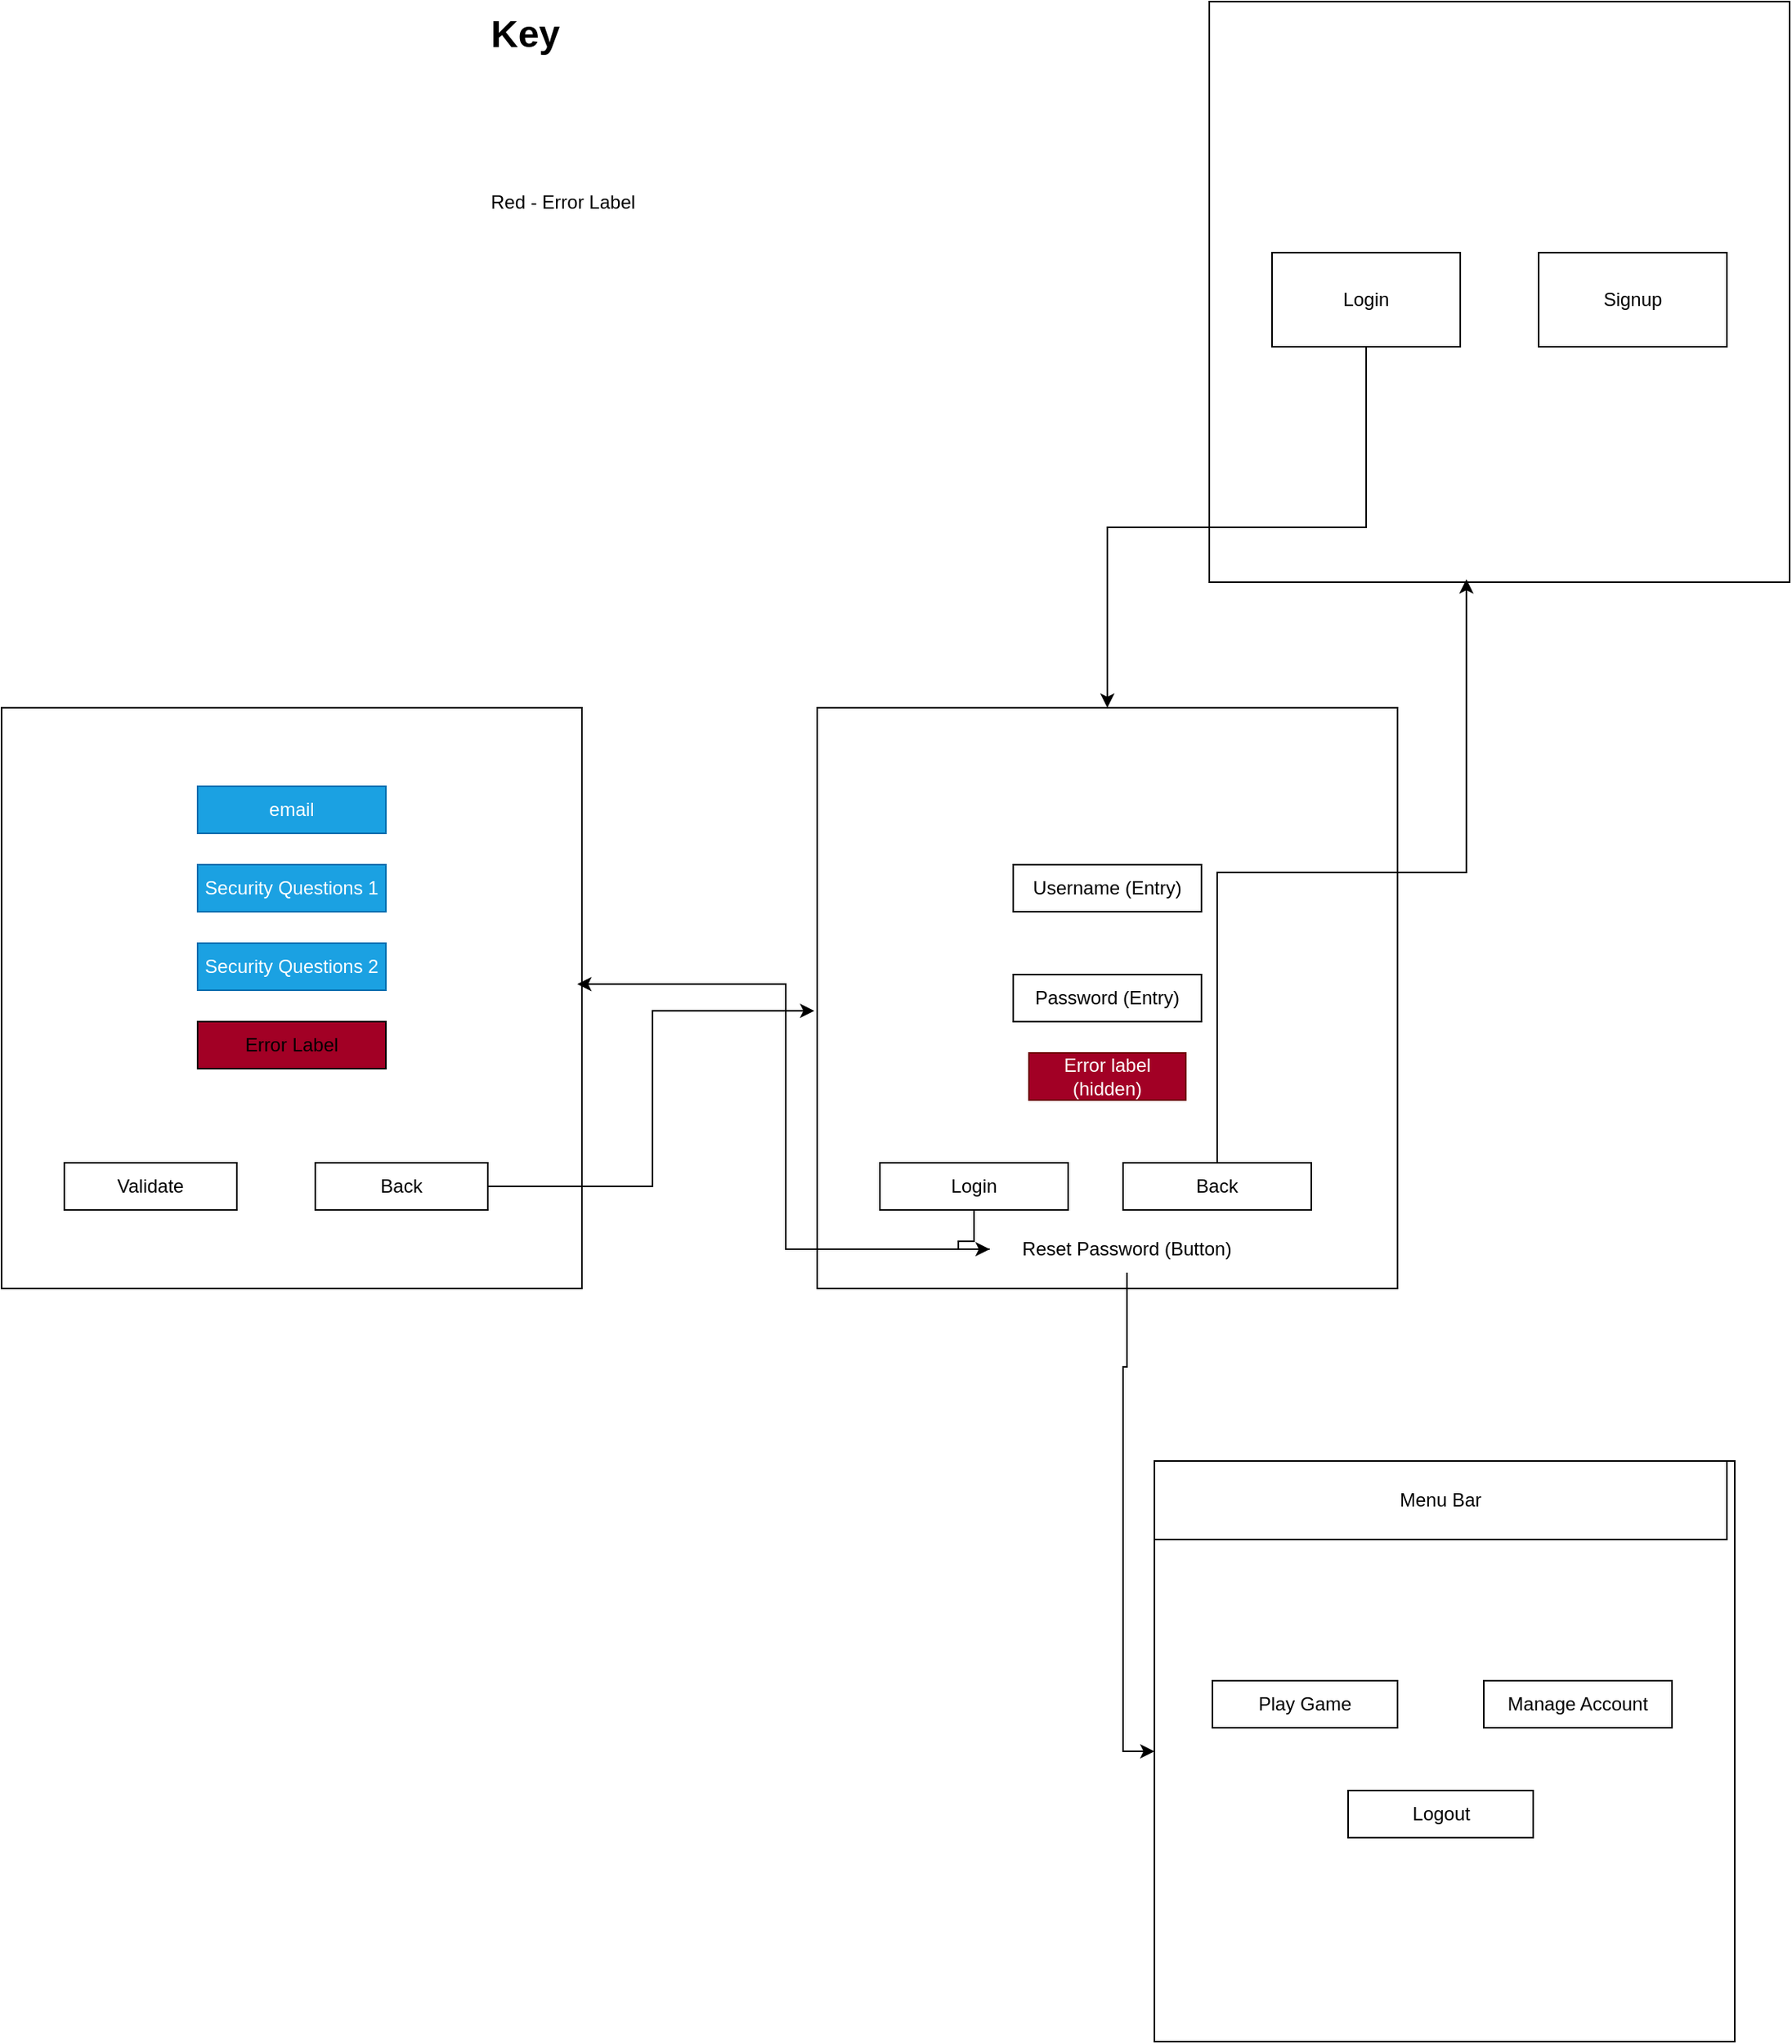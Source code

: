 <mxfile version="27.1.1">
  <diagram name="Page-1" id="ariWhS4snwq5PhiXt2l8">
    <mxGraphModel dx="2276" dy="700" grid="1" gridSize="10" guides="1" tooltips="1" connect="1" arrows="1" fold="1" page="1" pageScale="1" pageWidth="850" pageHeight="1100" math="0" shadow="0">
      <root>
        <mxCell id="0" />
        <mxCell id="1" parent="0" />
        <mxCell id="fuXMZ4NcPsIUFkVtj4bJ-1" value="" style="whiteSpace=wrap;html=1;aspect=fixed;" parent="1" vertex="1">
          <mxGeometry x="250" width="370" height="370" as="geometry" />
        </mxCell>
        <mxCell id="fuXMZ4NcPsIUFkVtj4bJ-9" style="edgeStyle=orthogonalEdgeStyle;rounded=0;orthogonalLoop=1;jettySize=auto;html=1;" parent="1" source="fuXMZ4NcPsIUFkVtj4bJ-4" target="fuXMZ4NcPsIUFkVtj4bJ-7" edge="1">
          <mxGeometry relative="1" as="geometry" />
        </mxCell>
        <mxCell id="fuXMZ4NcPsIUFkVtj4bJ-4" value="Login" style="rounded=0;whiteSpace=wrap;html=1;" parent="1" vertex="1">
          <mxGeometry x="290" y="160" width="120" height="60" as="geometry" />
        </mxCell>
        <mxCell id="fuXMZ4NcPsIUFkVtj4bJ-5" value="Signup" style="rounded=0;whiteSpace=wrap;html=1;" parent="1" vertex="1">
          <mxGeometry x="460" y="160" width="120" height="60" as="geometry" />
        </mxCell>
        <mxCell id="fuXMZ4NcPsIUFkVtj4bJ-7" value="" style="whiteSpace=wrap;html=1;aspect=fixed;" parent="1" vertex="1">
          <mxGeometry y="450" width="370" height="370" as="geometry" />
        </mxCell>
        <mxCell id="fuXMZ4NcPsIUFkVtj4bJ-10" value="Username (Entry)" style="rounded=0;whiteSpace=wrap;html=1;" parent="1" vertex="1">
          <mxGeometry x="125" y="550" width="120" height="30" as="geometry" />
        </mxCell>
        <mxCell id="fuXMZ4NcPsIUFkVtj4bJ-13" value="Password (Entry)" style="rounded=0;whiteSpace=wrap;html=1;" parent="1" vertex="1">
          <mxGeometry x="125" y="620" width="120" height="30" as="geometry" />
        </mxCell>
        <mxCell id="rRSfC-0G60dBEqh1zXZG-5" style="edgeStyle=orthogonalEdgeStyle;rounded=0;orthogonalLoop=1;jettySize=auto;html=1;entryX=0;entryY=0.5;entryDx=0;entryDy=0;" parent="1" source="fuXMZ4NcPsIUFkVtj4bJ-15" target="hUXfC_12EaR1_YK_ajq_-2" edge="1">
          <mxGeometry relative="1" as="geometry" />
        </mxCell>
        <mxCell id="fuXMZ4NcPsIUFkVtj4bJ-17" value="Login" style="rounded=0;whiteSpace=wrap;html=1;" parent="1" vertex="1">
          <mxGeometry x="40" y="740" width="120" height="30" as="geometry" />
        </mxCell>
        <mxCell id="fuXMZ4NcPsIUFkVtj4bJ-18" value="Error label (hidden)" style="text;html=1;align=center;verticalAlign=middle;whiteSpace=wrap;rounded=0;fillColor=light-dark(#A20025,#FF0000);fontColor=#ffffff;strokeColor=#6F0000;" parent="1" vertex="1">
          <mxGeometry x="135" y="670" width="100" height="30" as="geometry" />
        </mxCell>
        <mxCell id="hUXfC_12EaR1_YK_ajq_-2" value="" style="whiteSpace=wrap;html=1;aspect=fixed;" parent="1" vertex="1">
          <mxGeometry x="215" y="930" width="370" height="370" as="geometry" />
        </mxCell>
        <mxCell id="hUXfC_12EaR1_YK_ajq_-3" value="Menu Bar" style="rounded=0;whiteSpace=wrap;html=1;" parent="1" vertex="1">
          <mxGeometry x="215" y="930" width="365" height="50" as="geometry" />
        </mxCell>
        <mxCell id="hUXfC_12EaR1_YK_ajq_-4" value="Play Game" style="rounded=0;whiteSpace=wrap;html=1;" parent="1" vertex="1">
          <mxGeometry x="252" y="1070" width="118" height="30" as="geometry" />
        </mxCell>
        <mxCell id="hUXfC_12EaR1_YK_ajq_-5" value="Manage Account" style="rounded=0;whiteSpace=wrap;html=1;" parent="1" vertex="1">
          <mxGeometry x="425" y="1070" width="120" height="30" as="geometry" />
        </mxCell>
        <mxCell id="hUXfC_12EaR1_YK_ajq_-6" value="Logout" style="rounded=0;whiteSpace=wrap;html=1;" parent="1" vertex="1">
          <mxGeometry x="338.5" y="1140" width="118" height="30" as="geometry" />
        </mxCell>
        <mxCell id="rRSfC-0G60dBEqh1zXZG-3" value="Back" style="rounded=0;whiteSpace=wrap;html=1;" parent="1" vertex="1">
          <mxGeometry x="195" y="740" width="120" height="30" as="geometry" />
        </mxCell>
        <mxCell id="rRSfC-0G60dBEqh1zXZG-6" style="edgeStyle=orthogonalEdgeStyle;rounded=0;orthogonalLoop=1;jettySize=auto;html=1;entryX=0.443;entryY=0.995;entryDx=0;entryDy=0;entryPerimeter=0;" parent="1" source="rRSfC-0G60dBEqh1zXZG-3" target="fuXMZ4NcPsIUFkVtj4bJ-1" edge="1">
          <mxGeometry relative="1" as="geometry" />
        </mxCell>
        <mxCell id="rRSfC-0G60dBEqh1zXZG-8" value="" style="whiteSpace=wrap;html=1;aspect=fixed;" parent="1" vertex="1">
          <mxGeometry x="-520" y="450" width="370" height="370" as="geometry" />
        </mxCell>
        <mxCell id="rRSfC-0G60dBEqh1zXZG-9" style="edgeStyle=orthogonalEdgeStyle;rounded=0;orthogonalLoop=1;jettySize=auto;html=1;entryX=0.992;entryY=0.476;entryDx=0;entryDy=0;entryPerimeter=0;" parent="1" source="fuXMZ4NcPsIUFkVtj4bJ-15" target="rRSfC-0G60dBEqh1zXZG-8" edge="1">
          <mxGeometry relative="1" as="geometry" />
        </mxCell>
        <mxCell id="rRSfC-0G60dBEqh1zXZG-10" value="Back" style="rounded=0;whiteSpace=wrap;html=1;" parent="1" vertex="1">
          <mxGeometry x="-320" y="740" width="110" height="30" as="geometry" />
        </mxCell>
        <mxCell id="rRSfC-0G60dBEqh1zXZG-11" style="edgeStyle=orthogonalEdgeStyle;rounded=0;orthogonalLoop=1;jettySize=auto;html=1;entryX=-0.005;entryY=0.522;entryDx=0;entryDy=0;entryPerimeter=0;" parent="1" source="rRSfC-0G60dBEqh1zXZG-10" target="fuXMZ4NcPsIUFkVtj4bJ-7" edge="1">
          <mxGeometry relative="1" as="geometry" />
        </mxCell>
        <mxCell id="rRSfC-0G60dBEqh1zXZG-13" value="Validate" style="rounded=0;whiteSpace=wrap;html=1;" parent="1" vertex="1">
          <mxGeometry x="-480" y="740" width="110" height="30" as="geometry" />
        </mxCell>
        <mxCell id="rRSfC-0G60dBEqh1zXZG-14" value="email" style="rounded=0;whiteSpace=wrap;html=1;fillColor=#1ba1e2;fontColor=#ffffff;strokeColor=#006EAF;" parent="1" vertex="1">
          <mxGeometry x="-395" y="500" width="120" height="30" as="geometry" />
        </mxCell>
        <mxCell id="rRSfC-0G60dBEqh1zXZG-15" value="Security Questions 1" style="rounded=0;whiteSpace=wrap;html=1;fillColor=#1ba1e2;fontColor=#ffffff;strokeColor=#006EAF;" parent="1" vertex="1">
          <mxGeometry x="-395" y="550" width="120" height="30" as="geometry" />
        </mxCell>
        <mxCell id="rRSfC-0G60dBEqh1zXZG-16" value="Security Questions 2" style="rounded=0;whiteSpace=wrap;html=1;fillColor=#1ba1e2;fontColor=#ffffff;strokeColor=#006EAF;" parent="1" vertex="1">
          <mxGeometry x="-395" y="600" width="120" height="30" as="geometry" />
        </mxCell>
        <mxCell id="rRSfC-0G60dBEqh1zXZG-18" value="Error Label" style="rounded=0;whiteSpace=wrap;html=1;fillColor=light-dark(#A20025,#FF0000);" parent="1" vertex="1">
          <mxGeometry x="-395" y="650" width="120" height="30" as="geometry" />
        </mxCell>
        <mxCell id="rRSfC-0G60dBEqh1zXZG-19" value="&lt;h1 style=&quot;margin-top: 0px;&quot;&gt;Key&lt;/h1&gt;&lt;p&gt;&lt;span style=&quot;color: rgba(0, 0, 0, 0);&quot;&gt;Blue - Dynamic element (will appear or disappear due to action&lt;/span&gt;&lt;/p&gt;&lt;div&gt;&lt;br&gt;&lt;/div&gt;&lt;div&gt;Red - Error Label&lt;/div&gt;" style="text;html=1;whiteSpace=wrap;overflow=hidden;rounded=0;" parent="1" vertex="1">
          <mxGeometry x="-210" width="180" height="220" as="geometry" />
        </mxCell>
        <mxCell id="PwP7eNhk208j3xQuzL3b-1" value="" style="edgeStyle=orthogonalEdgeStyle;rounded=0;orthogonalLoop=1;jettySize=auto;html=1;entryX=0;entryY=0.5;entryDx=0;entryDy=0;" edge="1" parent="1" source="fuXMZ4NcPsIUFkVtj4bJ-17" target="fuXMZ4NcPsIUFkVtj4bJ-15">
          <mxGeometry relative="1" as="geometry">
            <mxPoint x="160" y="755" as="sourcePoint" />
            <mxPoint x="215" y="1115" as="targetPoint" />
          </mxGeometry>
        </mxCell>
        <mxCell id="fuXMZ4NcPsIUFkVtj4bJ-15" value="Reset Password (Button)" style="text;html=1;align=center;verticalAlign=middle;whiteSpace=wrap;rounded=0;" parent="1" vertex="1">
          <mxGeometry x="110" y="780" width="175" height="30" as="geometry" />
        </mxCell>
      </root>
    </mxGraphModel>
  </diagram>
</mxfile>
